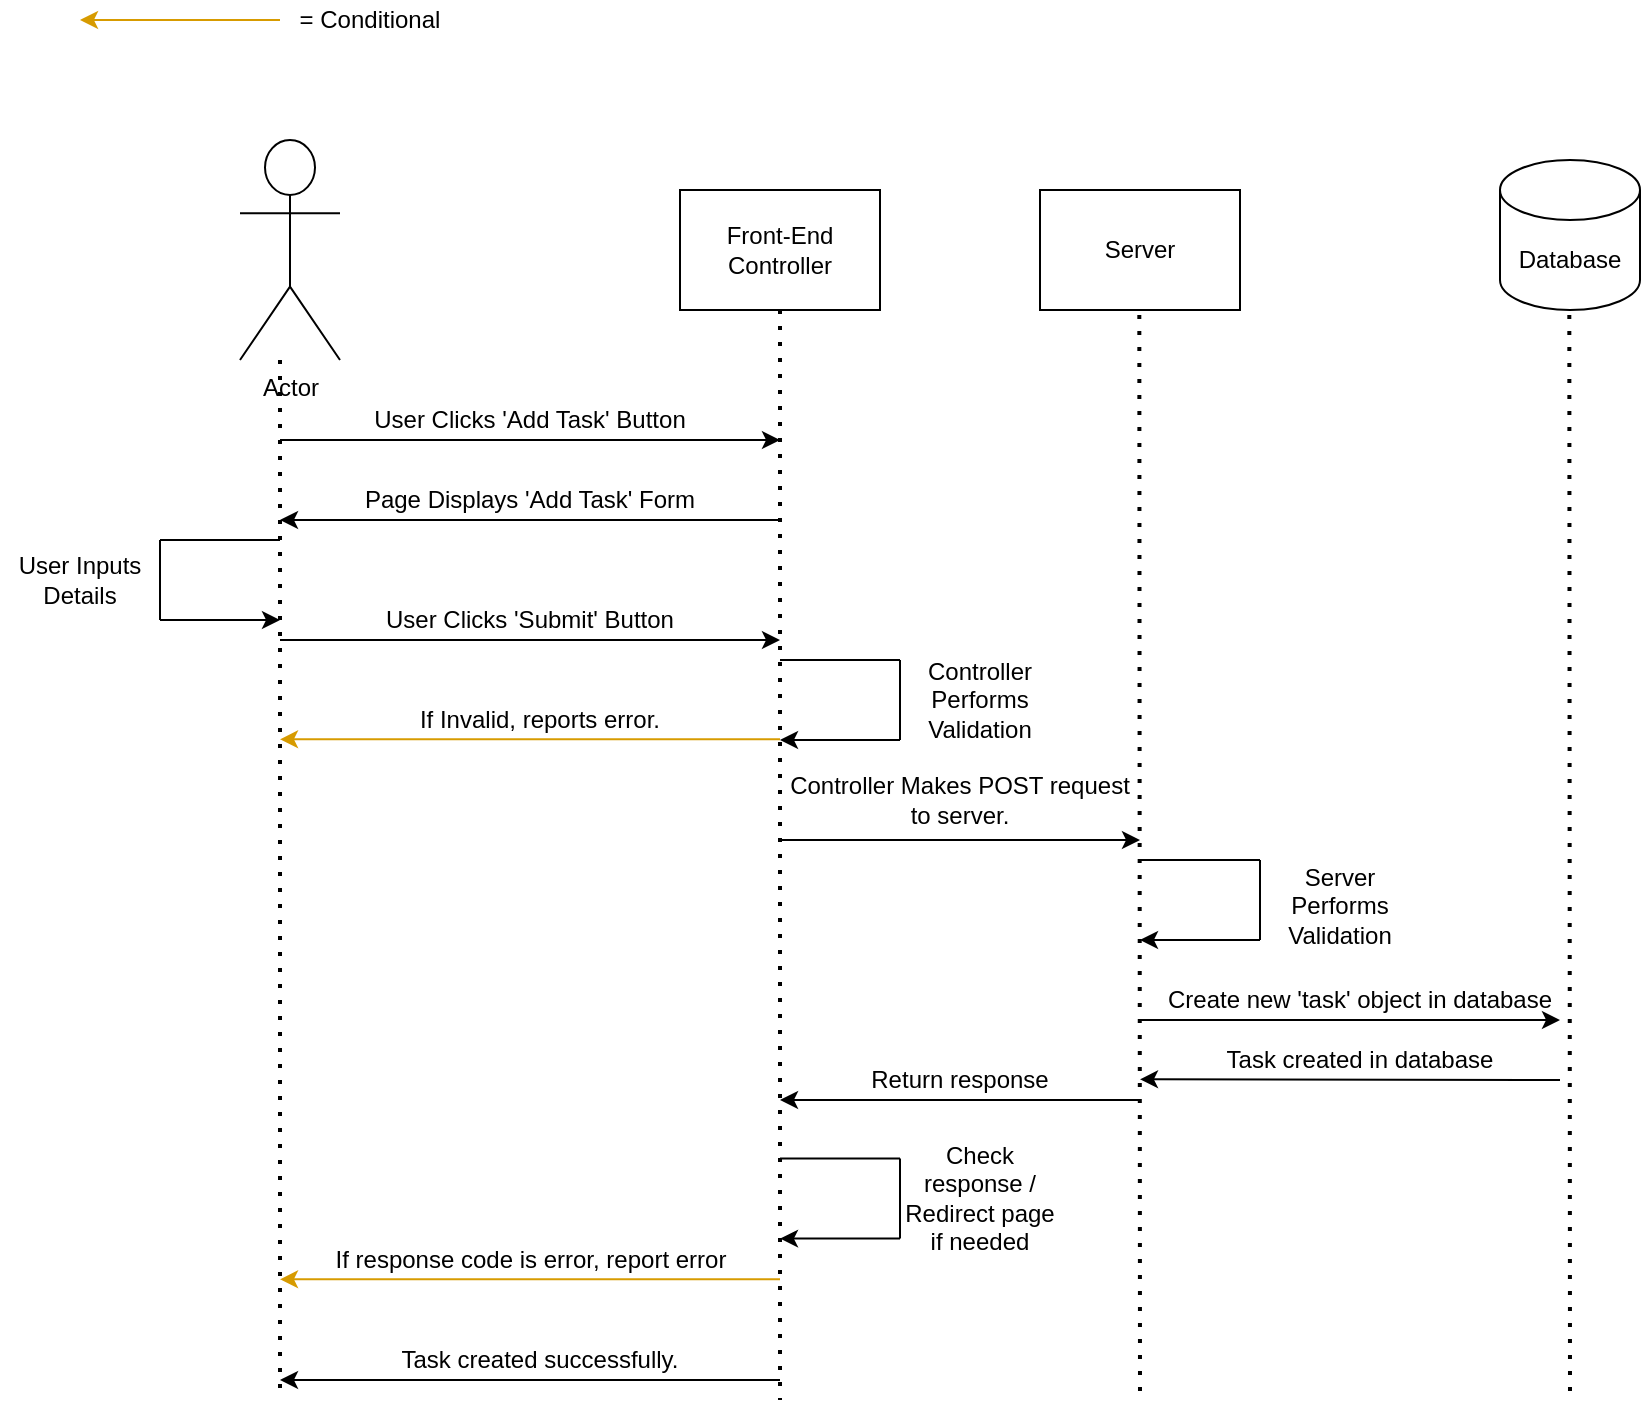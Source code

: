 <mxfile version="14.2.9" type="device"><diagram id="gLwwRTHM_sax4v1_5Uqf" name="Page-1"><mxGraphModel dx="1128" dy="625" grid="1" gridSize="10" guides="1" tooltips="1" connect="1" arrows="1" fold="1" page="1" pageScale="1" pageWidth="850" pageHeight="1100" math="0" shadow="0"><root><mxCell id="0"/><mxCell id="1" parent="0"/><mxCell id="o1XTGOo5_ii0ce84xoPS-1" value="Actor" style="shape=umlActor;verticalLabelPosition=bottom;verticalAlign=top;html=1;outlineConnect=0;" vertex="1" parent="1"><mxGeometry x="120" y="90" width="50" height="110" as="geometry"/></mxCell><mxCell id="o1XTGOo5_ii0ce84xoPS-9" value="Front-End Controller" style="rounded=0;whiteSpace=wrap;html=1;" vertex="1" parent="1"><mxGeometry x="340" y="115" width="100" height="60" as="geometry"/></mxCell><mxCell id="o1XTGOo5_ii0ce84xoPS-10" value="" style="endArrow=none;dashed=1;html=1;dashPattern=1 3;strokeWidth=2;" edge="1" parent="1"><mxGeometry width="50" height="50" relative="1" as="geometry"><mxPoint x="140" y="200" as="sourcePoint"/><mxPoint x="140" y="720" as="targetPoint"/></mxGeometry></mxCell><mxCell id="o1XTGOo5_ii0ce84xoPS-12" value="" style="endArrow=classic;html=1;" edge="1" parent="1"><mxGeometry width="50" height="50" relative="1" as="geometry"><mxPoint x="140" y="240" as="sourcePoint"/><mxPoint x="390" y="240" as="targetPoint"/></mxGeometry></mxCell><mxCell id="o1XTGOo5_ii0ce84xoPS-13" value="" style="endArrow=none;dashed=1;html=1;dashPattern=1 3;strokeWidth=2;exitX=0.5;exitY=1;exitDx=0;exitDy=0;" edge="1" parent="1" source="o1XTGOo5_ii0ce84xoPS-9"><mxGeometry width="50" height="50" relative="1" as="geometry"><mxPoint x="460" y="200" as="sourcePoint"/><mxPoint x="390" y="720" as="targetPoint"/></mxGeometry></mxCell><mxCell id="o1XTGOo5_ii0ce84xoPS-14" value="User Clicks 'Add Task' Button" style="text;html=1;strokeColor=none;fillColor=none;align=center;verticalAlign=middle;whiteSpace=wrap;rounded=0;" vertex="1" parent="1"><mxGeometry x="180" y="220" width="170" height="20" as="geometry"/></mxCell><mxCell id="o1XTGOo5_ii0ce84xoPS-15" value="" style="endArrow=classic;html=1;" edge="1" parent="1"><mxGeometry width="50" height="50" relative="1" as="geometry"><mxPoint x="390" y="280" as="sourcePoint"/><mxPoint x="140" y="280" as="targetPoint"/></mxGeometry></mxCell><mxCell id="o1XTGOo5_ii0ce84xoPS-16" value="Page Displays 'Add Task' Form" style="text;html=1;strokeColor=none;fillColor=none;align=center;verticalAlign=middle;whiteSpace=wrap;rounded=0;" vertex="1" parent="1"><mxGeometry x="180" y="260" width="170" height="20" as="geometry"/></mxCell><mxCell id="o1XTGOo5_ii0ce84xoPS-18" value="" style="endArrow=classic;html=1;" edge="1" parent="1"><mxGeometry width="50" height="50" relative="1" as="geometry"><mxPoint x="140" y="340" as="sourcePoint"/><mxPoint x="390" y="340" as="targetPoint"/></mxGeometry></mxCell><mxCell id="o1XTGOo5_ii0ce84xoPS-19" value="User Clicks 'Submit' Button" style="text;html=1;strokeColor=none;fillColor=none;align=center;verticalAlign=middle;whiteSpace=wrap;rounded=0;" vertex="1" parent="1"><mxGeometry x="155" y="320" width="220" height="20" as="geometry"/></mxCell><mxCell id="o1XTGOo5_ii0ce84xoPS-20" value="Server" style="rounded=0;whiteSpace=wrap;html=1;" vertex="1" parent="1"><mxGeometry x="520" y="115" width="100" height="60" as="geometry"/></mxCell><mxCell id="o1XTGOo5_ii0ce84xoPS-22" value="" style="endArrow=none;html=1;" edge="1" parent="1"><mxGeometry width="50" height="50" relative="1" as="geometry"><mxPoint x="140" y="290" as="sourcePoint"/><mxPoint x="80" y="290" as="targetPoint"/></mxGeometry></mxCell><mxCell id="o1XTGOo5_ii0ce84xoPS-23" value="" style="endArrow=none;html=1;" edge="1" parent="1"><mxGeometry width="50" height="50" relative="1" as="geometry"><mxPoint x="80" y="290" as="sourcePoint"/><mxPoint x="80" y="330" as="targetPoint"/></mxGeometry></mxCell><mxCell id="o1XTGOo5_ii0ce84xoPS-24" value="" style="endArrow=classic;html=1;" edge="1" parent="1"><mxGeometry width="50" height="50" relative="1" as="geometry"><mxPoint x="80" y="330" as="sourcePoint"/><mxPoint x="140" y="330" as="targetPoint"/></mxGeometry></mxCell><mxCell id="o1XTGOo5_ii0ce84xoPS-25" value="User Inputs Details" style="text;html=1;strokeColor=none;fillColor=none;align=center;verticalAlign=middle;whiteSpace=wrap;rounded=0;" vertex="1" parent="1"><mxGeometry y="300" width="80" height="20" as="geometry"/></mxCell><mxCell id="o1XTGOo5_ii0ce84xoPS-27" value="" style="endArrow=none;html=1;" edge="1" parent="1"><mxGeometry width="50" height="50" relative="1" as="geometry"><mxPoint x="450" y="350" as="sourcePoint"/><mxPoint x="390" y="350" as="targetPoint"/></mxGeometry></mxCell><mxCell id="o1XTGOo5_ii0ce84xoPS-28" value="" style="endArrow=none;html=1;" edge="1" parent="1"><mxGeometry width="50" height="50" relative="1" as="geometry"><mxPoint x="450" y="350" as="sourcePoint"/><mxPoint x="450" y="390" as="targetPoint"/></mxGeometry></mxCell><mxCell id="o1XTGOo5_ii0ce84xoPS-29" value="" style="endArrow=classic;html=1;" edge="1" parent="1"><mxGeometry width="50" height="50" relative="1" as="geometry"><mxPoint x="450" y="390" as="sourcePoint"/><mxPoint x="390" y="390" as="targetPoint"/></mxGeometry></mxCell><mxCell id="o1XTGOo5_ii0ce84xoPS-30" value="Controller Performs Validation" style="text;html=1;strokeColor=none;fillColor=none;align=center;verticalAlign=middle;whiteSpace=wrap;rounded=0;" vertex="1" parent="1"><mxGeometry x="450" y="360" width="80" height="20" as="geometry"/></mxCell><mxCell id="o1XTGOo5_ii0ce84xoPS-31" value="" style="endArrow=classic;html=1;" edge="1" parent="1"><mxGeometry width="50" height="50" relative="1" as="geometry"><mxPoint x="390" y="440" as="sourcePoint"/><mxPoint x="570" y="440" as="targetPoint"/></mxGeometry></mxCell><mxCell id="o1XTGOo5_ii0ce84xoPS-32" value="" style="endArrow=none;dashed=1;html=1;dashPattern=1 3;strokeWidth=2;exitX=0.5;exitY=1;exitDx=0;exitDy=0;" edge="1" parent="1"><mxGeometry width="50" height="50" relative="1" as="geometry"><mxPoint x="569.66" y="177.5" as="sourcePoint"/><mxPoint x="570" y="720" as="targetPoint"/></mxGeometry></mxCell><mxCell id="o1XTGOo5_ii0ce84xoPS-33" value="Controller Makes POST request to server." style="text;html=1;strokeColor=none;fillColor=none;align=center;verticalAlign=middle;whiteSpace=wrap;rounded=0;" vertex="1" parent="1"><mxGeometry x="390" y="400" width="180" height="40" as="geometry"/></mxCell><mxCell id="o1XTGOo5_ii0ce84xoPS-35" value="Database" style="shape=cylinder3;whiteSpace=wrap;html=1;boundedLbl=1;backgroundOutline=1;size=15;" vertex="1" parent="1"><mxGeometry x="750" y="100" width="70" height="75" as="geometry"/></mxCell><mxCell id="o1XTGOo5_ii0ce84xoPS-37" value="" style="endArrow=none;dashed=1;html=1;dashPattern=1 3;strokeWidth=2;exitX=0.5;exitY=1;exitDx=0;exitDy=0;" edge="1" parent="1"><mxGeometry width="50" height="50" relative="1" as="geometry"><mxPoint x="784.66" y="177.5" as="sourcePoint"/><mxPoint x="785" y="720" as="targetPoint"/></mxGeometry></mxCell><mxCell id="o1XTGOo5_ii0ce84xoPS-39" value="" style="endArrow=none;html=1;" edge="1" parent="1"><mxGeometry width="50" height="50" relative="1" as="geometry"><mxPoint x="630" y="450" as="sourcePoint"/><mxPoint x="570" y="450" as="targetPoint"/></mxGeometry></mxCell><mxCell id="o1XTGOo5_ii0ce84xoPS-40" value="" style="endArrow=none;html=1;" edge="1" parent="1"><mxGeometry width="50" height="50" relative="1" as="geometry"><mxPoint x="630" y="450" as="sourcePoint"/><mxPoint x="630" y="490" as="targetPoint"/></mxGeometry></mxCell><mxCell id="o1XTGOo5_ii0ce84xoPS-41" value="" style="endArrow=classic;html=1;" edge="1" parent="1"><mxGeometry width="50" height="50" relative="1" as="geometry"><mxPoint x="630" y="490" as="sourcePoint"/><mxPoint x="570" y="490" as="targetPoint"/></mxGeometry></mxCell><mxCell id="o1XTGOo5_ii0ce84xoPS-42" value="Server Performs Validation&lt;br&gt;&lt;br&gt;" style="text;html=1;strokeColor=none;fillColor=none;align=center;verticalAlign=middle;whiteSpace=wrap;rounded=0;" vertex="1" parent="1"><mxGeometry x="630" y="470" width="80" height="20" as="geometry"/></mxCell><mxCell id="o1XTGOo5_ii0ce84xoPS-43" value="" style="endArrow=classic;html=1;fillColor=#ffe6cc;strokeColor=#d79b00;" edge="1" parent="1"><mxGeometry width="50" height="50" relative="1" as="geometry"><mxPoint x="390" y="389.66" as="sourcePoint"/><mxPoint x="140" y="389.66" as="targetPoint"/></mxGeometry></mxCell><mxCell id="o1XTGOo5_ii0ce84xoPS-44" value="If Invalid, reports error." style="text;html=1;strokeColor=none;fillColor=none;align=center;verticalAlign=middle;whiteSpace=wrap;rounded=0;" vertex="1" parent="1"><mxGeometry x="190" y="370" width="160" height="20" as="geometry"/></mxCell><mxCell id="o1XTGOo5_ii0ce84xoPS-48" style="edgeStyle=orthogonalEdgeStyle;rounded=0;orthogonalLoop=1;jettySize=auto;html=1;fillColor=#ffe6cc;strokeColor=#d79b00;" edge="1" parent="1" source="o1XTGOo5_ii0ce84xoPS-46"><mxGeometry relative="1" as="geometry"><mxPoint x="40" y="30" as="targetPoint"/></mxGeometry></mxCell><mxCell id="o1XTGOo5_ii0ce84xoPS-46" value="= Conditional" style="text;html=1;strokeColor=none;fillColor=none;align=center;verticalAlign=middle;whiteSpace=wrap;rounded=0;" vertex="1" parent="1"><mxGeometry x="140" y="20" width="90" height="20" as="geometry"/></mxCell><mxCell id="o1XTGOo5_ii0ce84xoPS-55" value="" style="endArrow=classic;html=1;" edge="1" parent="1"><mxGeometry width="50" height="50" relative="1" as="geometry"><mxPoint x="570" y="530" as="sourcePoint"/><mxPoint x="780" y="530" as="targetPoint"/></mxGeometry></mxCell><mxCell id="o1XTGOo5_ii0ce84xoPS-56" value="Create new 'task' object in database" style="text;html=1;strokeColor=none;fillColor=none;align=center;verticalAlign=middle;whiteSpace=wrap;rounded=0;" vertex="1" parent="1"><mxGeometry x="570" y="510" width="220" height="20" as="geometry"/></mxCell><mxCell id="o1XTGOo5_ii0ce84xoPS-57" value="" style="endArrow=classic;html=1;" edge="1" parent="1"><mxGeometry width="50" height="50" relative="1" as="geometry"><mxPoint x="570" y="570" as="sourcePoint"/><mxPoint x="390" y="570" as="targetPoint"/></mxGeometry></mxCell><mxCell id="o1XTGOo5_ii0ce84xoPS-58" value="Return response" style="text;html=1;strokeColor=none;fillColor=none;align=center;verticalAlign=middle;whiteSpace=wrap;rounded=0;" vertex="1" parent="1"><mxGeometry x="410" y="550" width="140" height="20" as="geometry"/></mxCell><mxCell id="o1XTGOo5_ii0ce84xoPS-59" value="" style="endArrow=none;html=1;" edge="1" parent="1"><mxGeometry width="50" height="50" relative="1" as="geometry"><mxPoint x="450" y="599.31" as="sourcePoint"/><mxPoint x="390" y="599.31" as="targetPoint"/></mxGeometry></mxCell><mxCell id="o1XTGOo5_ii0ce84xoPS-60" value="" style="endArrow=none;html=1;" edge="1" parent="1"><mxGeometry width="50" height="50" relative="1" as="geometry"><mxPoint x="450" y="599.31" as="sourcePoint"/><mxPoint x="450" y="639.31" as="targetPoint"/></mxGeometry></mxCell><mxCell id="o1XTGOo5_ii0ce84xoPS-61" value="" style="endArrow=classic;html=1;" edge="1" parent="1"><mxGeometry width="50" height="50" relative="1" as="geometry"><mxPoint x="450" y="639.31" as="sourcePoint"/><mxPoint x="390" y="639.31" as="targetPoint"/></mxGeometry></mxCell><mxCell id="o1XTGOo5_ii0ce84xoPS-62" value="Check response / Redirect page if needed" style="text;html=1;strokeColor=none;fillColor=none;align=center;verticalAlign=middle;whiteSpace=wrap;rounded=0;" vertex="1" parent="1"><mxGeometry x="450" y="609.31" width="80" height="20" as="geometry"/></mxCell><mxCell id="o1XTGOo5_ii0ce84xoPS-63" value="" style="endArrow=classic;html=1;fillColor=#ffe6cc;strokeColor=#d79b00;" edge="1" parent="1"><mxGeometry width="50" height="50" relative="1" as="geometry"><mxPoint x="390" y="659.66" as="sourcePoint"/><mxPoint x="140" y="659.66" as="targetPoint"/></mxGeometry></mxCell><mxCell id="o1XTGOo5_ii0ce84xoPS-64" value="If response code is error, report error" style="text;html=1;strokeColor=none;fillColor=none;align=center;verticalAlign=middle;whiteSpace=wrap;rounded=0;" vertex="1" parent="1"><mxGeometry x="162.5" y="640" width="205" height="20" as="geometry"/></mxCell><mxCell id="o1XTGOo5_ii0ce84xoPS-65" value="" style="endArrow=classic;html=1;" edge="1" parent="1"><mxGeometry width="50" height="50" relative="1" as="geometry"><mxPoint x="390" y="710" as="sourcePoint"/><mxPoint x="140" y="710" as="targetPoint"/></mxGeometry></mxCell><mxCell id="o1XTGOo5_ii0ce84xoPS-66" value="Task created successfully." style="text;html=1;strokeColor=none;fillColor=none;align=center;verticalAlign=middle;whiteSpace=wrap;rounded=0;" vertex="1" parent="1"><mxGeometry x="160" y="690" width="220" height="20" as="geometry"/></mxCell><mxCell id="o1XTGOo5_ii0ce84xoPS-73" value="" style="endArrow=classic;html=1;" edge="1" parent="1"><mxGeometry width="50" height="50" relative="1" as="geometry"><mxPoint x="780" y="560" as="sourcePoint"/><mxPoint x="570" y="559.66" as="targetPoint"/></mxGeometry></mxCell><mxCell id="o1XTGOo5_ii0ce84xoPS-74" value="Task created in database" style="text;html=1;strokeColor=none;fillColor=none;align=center;verticalAlign=middle;whiteSpace=wrap;rounded=0;" vertex="1" parent="1"><mxGeometry x="570" y="540" width="220" height="20" as="geometry"/></mxCell></root></mxGraphModel></diagram></mxfile>